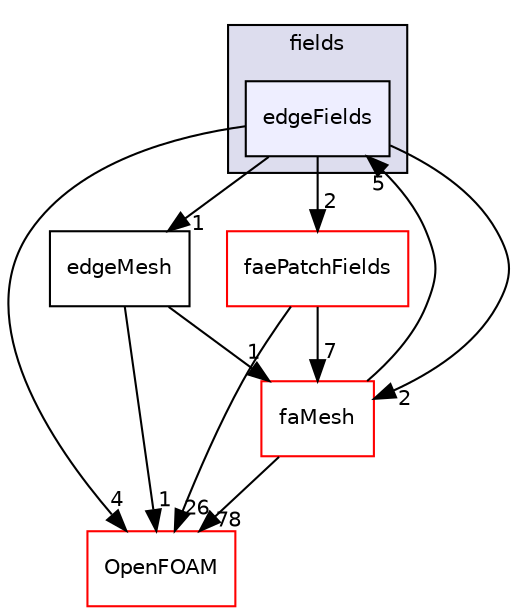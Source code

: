 digraph "src/finiteArea/fields/edgeFields" {
  bgcolor=transparent;
  compound=true
  node [ fontsize="10", fontname="Helvetica"];
  edge [ labelfontsize="10", labelfontname="Helvetica"];
  subgraph clusterdir_82c77a639fb8894523e0866635d617d1 {
    graph [ bgcolor="#ddddee", pencolor="black", label="fields" fontname="Helvetica", fontsize="10", URL="dir_82c77a639fb8894523e0866635d617d1.html"]
  dir_aab456f5c1cc5dbfc723b55e621977f8 [shape=box, label="edgeFields", style="filled", fillcolor="#eeeeff", pencolor="black", URL="dir_aab456f5c1cc5dbfc723b55e621977f8.html"];
  }
  dir_6ef5889ffbfbbd682d743a67e9ce9e17 [shape=box label="edgeMesh" URL="dir_6ef5889ffbfbbd682d743a67e9ce9e17.html"];
  dir_df4e6442309378257387a8327f9cd3cb [shape=box label="faePatchFields" color="red" URL="dir_df4e6442309378257387a8327f9cd3cb.html"];
  dir_c5473ff19b20e6ec4dfe5c310b3778a8 [shape=box label="OpenFOAM" color="red" URL="dir_c5473ff19b20e6ec4dfe5c310b3778a8.html"];
  dir_f14612db68a06d13a87d37d60dc895d5 [shape=box label="faMesh" color="red" URL="dir_f14612db68a06d13a87d37d60dc895d5.html"];
  dir_6ef5889ffbfbbd682d743a67e9ce9e17->dir_c5473ff19b20e6ec4dfe5c310b3778a8 [headlabel="1", labeldistance=1.5 headhref="dir_000715_002151.html"];
  dir_6ef5889ffbfbbd682d743a67e9ce9e17->dir_f14612db68a06d13a87d37d60dc895d5 [headlabel="1", labeldistance=1.5 headhref="dir_000715_000719.html"];
  dir_aab456f5c1cc5dbfc723b55e621977f8->dir_6ef5889ffbfbbd682d743a67e9ce9e17 [headlabel="1", labeldistance=1.5 headhref="dir_000736_000715.html"];
  dir_aab456f5c1cc5dbfc723b55e621977f8->dir_df4e6442309378257387a8327f9cd3cb [headlabel="2", labeldistance=1.5 headhref="dir_000736_000737.html"];
  dir_aab456f5c1cc5dbfc723b55e621977f8->dir_c5473ff19b20e6ec4dfe5c310b3778a8 [headlabel="4", labeldistance=1.5 headhref="dir_000736_002151.html"];
  dir_aab456f5c1cc5dbfc723b55e621977f8->dir_f14612db68a06d13a87d37d60dc895d5 [headlabel="2", labeldistance=1.5 headhref="dir_000736_000719.html"];
  dir_df4e6442309378257387a8327f9cd3cb->dir_c5473ff19b20e6ec4dfe5c310b3778a8 [headlabel="26", labeldistance=1.5 headhref="dir_000737_002151.html"];
  dir_df4e6442309378257387a8327f9cd3cb->dir_f14612db68a06d13a87d37d60dc895d5 [headlabel="7", labeldistance=1.5 headhref="dir_000737_000719.html"];
  dir_f14612db68a06d13a87d37d60dc895d5->dir_aab456f5c1cc5dbfc723b55e621977f8 [headlabel="5", labeldistance=1.5 headhref="dir_000719_000736.html"];
  dir_f14612db68a06d13a87d37d60dc895d5->dir_c5473ff19b20e6ec4dfe5c310b3778a8 [headlabel="78", labeldistance=1.5 headhref="dir_000719_002151.html"];
}

